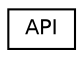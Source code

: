 digraph "Graphical Class Hierarchy"
{
 // LATEX_PDF_SIZE
  edge [fontname="Helvetica",fontsize="10",labelfontname="Helvetica",labelfontsize="10"];
  node [fontname="Helvetica",fontsize="10",shape=record];
  rankdir="LR";
  Node0 [label="API",height=0.2,width=0.4,color="black", fillcolor="white", style="filled",URL="$class_a_p_i.html",tooltip=" "];
}
